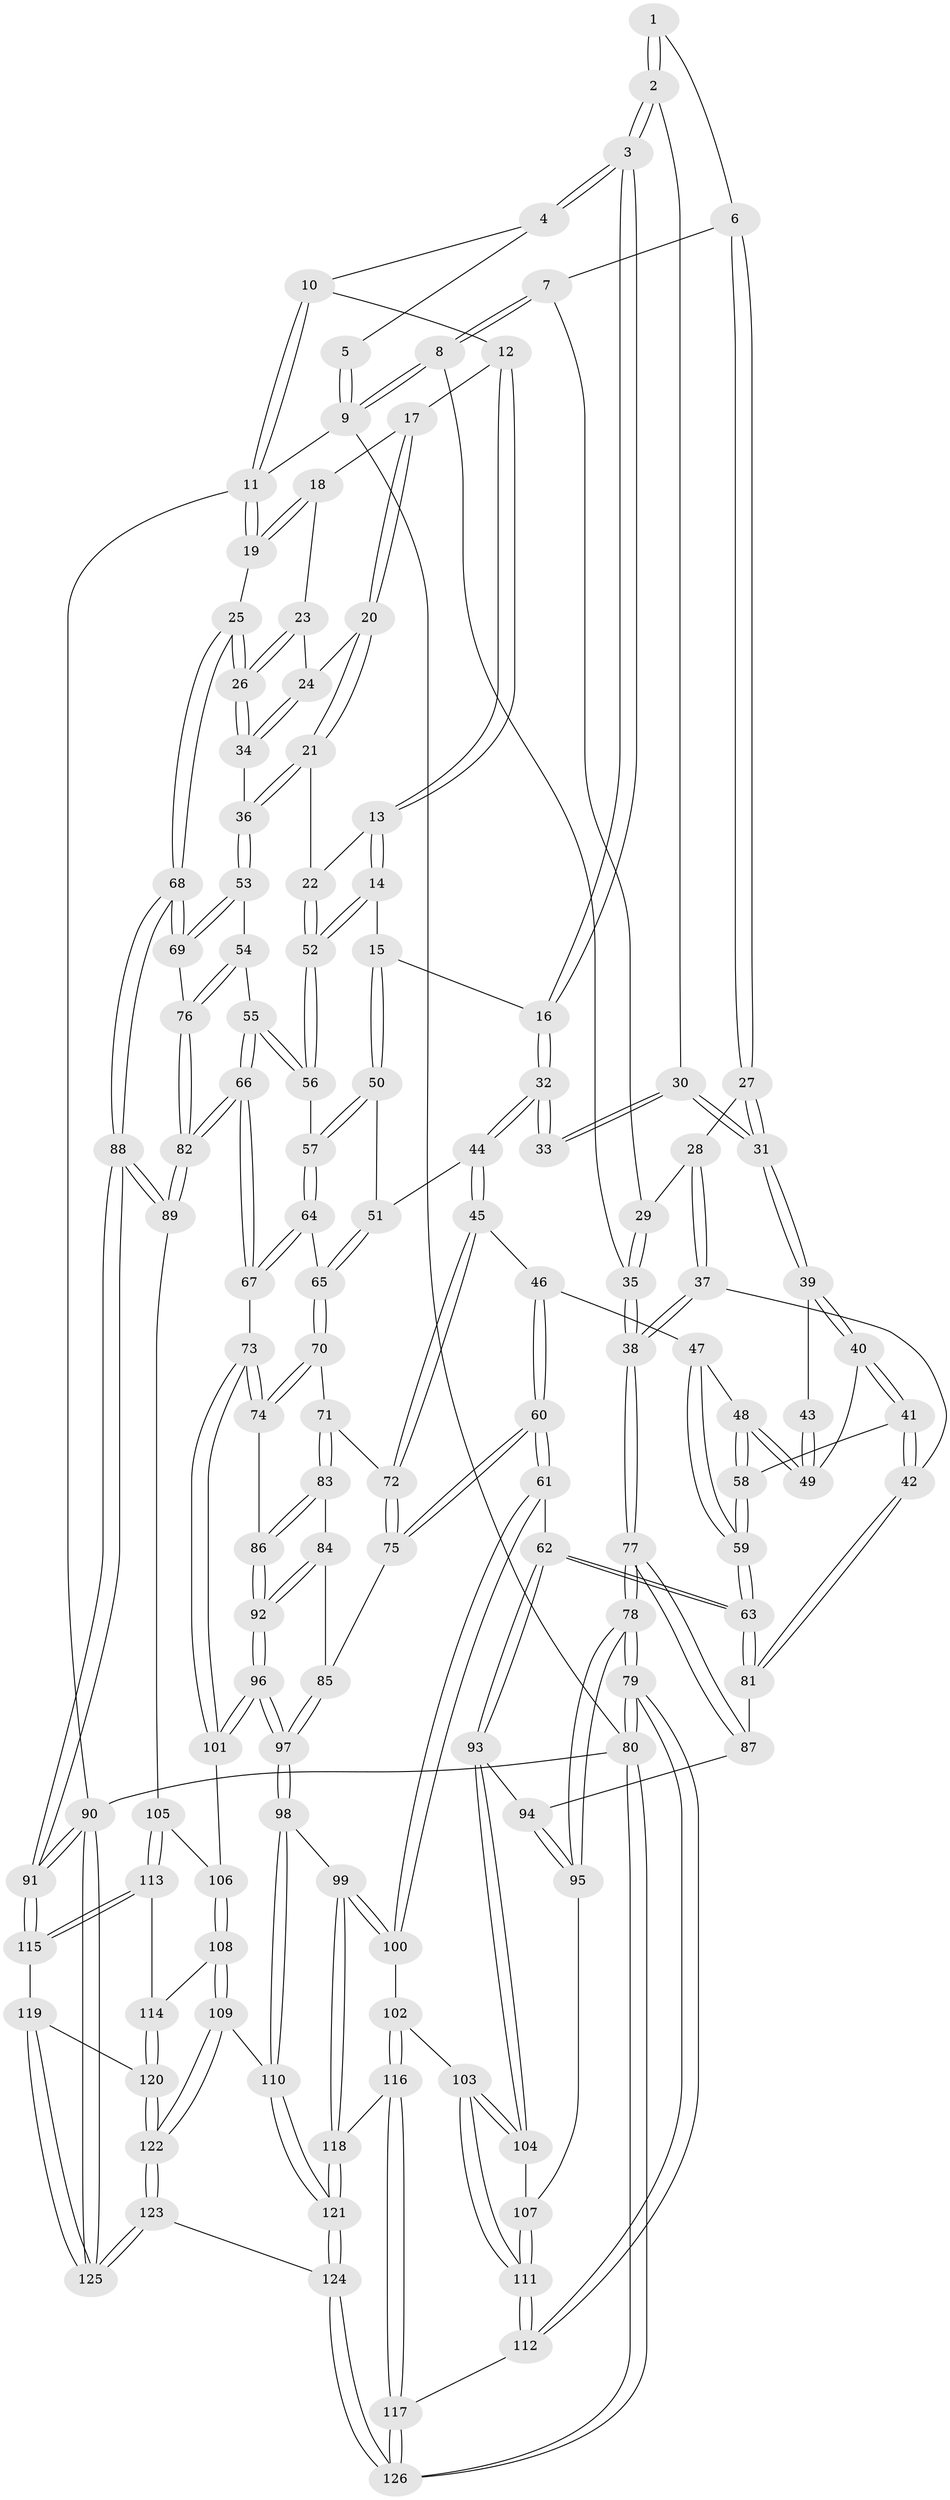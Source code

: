 // coarse degree distribution, {2: 0.1, 3: 0.7222222222222222, 5: 0.05555555555555555, 4: 0.12222222222222222}
// Generated by graph-tools (version 1.1) at 2025/54/03/04/25 22:54:10]
// undirected, 126 vertices, 312 edges
graph export_dot {
  node [color=gray90,style=filled];
  1 [pos="+0.1735453733552728+0"];
  2 [pos="+0.3076145457548698+0.10890947326277563"];
  3 [pos="+0.5002785731797534+0.03418473395991575"];
  4 [pos="+0.575431651309472+0"];
  5 [pos="+0.0671138246185686+0"];
  6 [pos="+0.13078088221791515+0.13456367823470516"];
  7 [pos="+0.03692046152490869+0.11413562488856738"];
  8 [pos="+0+0"];
  9 [pos="+0+0"];
  10 [pos="+0.7207311688867463+0"];
  11 [pos="+1+0"];
  12 [pos="+0.7728600718563938+0.021168690613470494"];
  13 [pos="+0.7484046115633676+0.0786850307249357"];
  14 [pos="+0.6727164898158572+0.22836836642016387"];
  15 [pos="+0.6066940731963256+0.2101647791887741"];
  16 [pos="+0.526680906305681+0.16418867480645674"];
  17 [pos="+0.7731060175026707+0.021568787597753693"];
  18 [pos="+0.9089272572049725+0.12261749915381796"];
  19 [pos="+1+0"];
  20 [pos="+0.8320785612379625+0.19480913626112645"];
  21 [pos="+0.8063471100460621+0.23795278096896538"];
  22 [pos="+0.7704150660759679+0.2465918931406782"];
  23 [pos="+0.9037969033919252+0.15642585247256174"];
  24 [pos="+0.8827167624249576+0.1840983376811354"];
  25 [pos="+1+0.22001055195551378"];
  26 [pos="+1+0.22215183632313276"];
  27 [pos="+0.15146516769938884+0.18336679093876404"];
  28 [pos="+0.08048378116336262+0.22595208721527177"];
  29 [pos="+0.05529985092567785+0.2044609639772698"];
  30 [pos="+0.29706910892792926+0.13189110133482956"];
  31 [pos="+0.2060066385014608+0.21078366237128174"];
  32 [pos="+0.44315908034796164+0.2937999943818051"];
  33 [pos="+0.3631935359691845+0.2429282789718837"];
  34 [pos="+0.9769889302292387+0.2692849331850962"];
  35 [pos="+0+0.044926693032060455"];
  36 [pos="+0.8905490674339415+0.32683981065535306"];
  37 [pos="+0.008039504860133755+0.3596273353715994"];
  38 [pos="+0+0.3468397214446967"];
  39 [pos="+0.20917958554934726+0.22454059499597032"];
  40 [pos="+0.21360426723083456+0.25682468110194023"];
  41 [pos="+0.07995640525775555+0.3728153985113509"];
  42 [pos="+0.04111985596204551+0.37621423131764087"];
  43 [pos="+0.3616306058918565+0.24324273942414165"];
  44 [pos="+0.44050638438420925+0.3144846332956604"];
  45 [pos="+0.4303904116220065+0.3374273480269426"];
  46 [pos="+0.2886494624309163+0.3218923057514093"];
  47 [pos="+0.2635410673608161+0.315992465956075"];
  48 [pos="+0.2453967098618171+0.2981148416272461"];
  49 [pos="+0.2404806712524489+0.28854089513634684"];
  50 [pos="+0.5916829107886172+0.3419488982346991"];
  51 [pos="+0.5831161881970149+0.3519904052733957"];
  52 [pos="+0.7137133558284037+0.26460889435537627"];
  53 [pos="+0.889502715535811+0.33119870783598326"];
  54 [pos="+0.7910808547249647+0.3949818673858108"];
  55 [pos="+0.764315348639018+0.4080095106910245"];
  56 [pos="+0.7124644064677365+0.314819153421662"];
  57 [pos="+0.6850206608841612+0.3317542752635582"];
  58 [pos="+0.17385710886235692+0.41021169453729844"];
  59 [pos="+0.2564082008079549+0.4861339499031587"];
  60 [pos="+0.33219062672923216+0.4901718051249025"];
  61 [pos="+0.2944159995045849+0.5107606174671783"];
  62 [pos="+0.26700404084607926+0.5036994589763887"];
  63 [pos="+0.26633446222299345+0.5029176925377111"];
  64 [pos="+0.6238401480586497+0.4081144401414436"];
  65 [pos="+0.5965372466897223+0.40205224267166323"];
  66 [pos="+0.7413732205502419+0.5274359378411617"];
  67 [pos="+0.7311239629183962+0.5281732638884608"];
  68 [pos="+1+0.4796284609448106"];
  69 [pos="+0.940321503292444+0.4350932694858284"];
  70 [pos="+0.5431019049522807+0.44371887979447716"];
  71 [pos="+0.5419847940444673+0.44385843222905924"];
  72 [pos="+0.42968162017648814+0.35440678134068543"];
  73 [pos="+0.7094804150637289+0.5365838792588694"];
  74 [pos="+0.5859420606877241+0.47827468670507134"];
  75 [pos="+0.3640625513096589+0.4748956007867437"];
  76 [pos="+0.9239962783640561+0.4482369910937435"];
  77 [pos="+0+0.6036522317865133"];
  78 [pos="+0+0.627993404001069"];
  79 [pos="+0+0.9710653162760263"];
  80 [pos="+0+1"];
  81 [pos="+0.07104782686504442+0.4821039454439133"];
  82 [pos="+0.8054948691904634+0.5724917728549506"];
  83 [pos="+0.5253512246709786+0.48054940274336067"];
  84 [pos="+0.45401890709282755+0.5053175680939636"];
  85 [pos="+0.3887167377650688+0.48988866737602205"];
  86 [pos="+0.5451390582683127+0.560539711086093"];
  87 [pos="+0.0705560039152761+0.49043199112703134"];
  88 [pos="+1+0.6614598699471094"];
  89 [pos="+0.8360041689379166+0.6230163370227861"];
  90 [pos="+1+1"];
  91 [pos="+1+0.807121908184989"];
  92 [pos="+0.5517394553403641+0.6170468771215412"];
  93 [pos="+0.1552389498526982+0.5926484304304672"];
  94 [pos="+0.07208349536842373+0.5111991999592185"];
  95 [pos="+0+0.631371861733119"];
  96 [pos="+0.5579327519277106+0.6337483450965979"];
  97 [pos="+0.5108119389444798+0.6945613962288625"];
  98 [pos="+0.48964102420517475+0.7374962577558928"];
  99 [pos="+0.4766372548382545+0.7384033924532858"];
  100 [pos="+0.340686336557123+0.688291358530786"];
  101 [pos="+0.5886752820458911+0.6211214986180933"];
  102 [pos="+0.3204873834953653+0.6990516634322037"];
  103 [pos="+0.20181512429635465+0.6891079189046351"];
  104 [pos="+0.15220330312875643+0.6007862524264457"];
  105 [pos="+0.8268689827330001+0.6486389065845601"];
  106 [pos="+0.700577710060111+0.7078517673820801"];
  107 [pos="+0.0490574268589065+0.6613680208880297"];
  108 [pos="+0.6426629890459504+0.81645655652934"];
  109 [pos="+0.6177994842472341+0.8289742703989125"];
  110 [pos="+0.5384602660284641+0.7949660568601824"];
  111 [pos="+0.1114239763264445+0.7962812524209785"];
  112 [pos="+0.10992962812134016+0.836208496642578"];
  113 [pos="+0.820155986374676+0.7885249160808839"];
  114 [pos="+0.8169042857803334+0.7933555814939608"];
  115 [pos="+1+0.8322768790530197"];
  116 [pos="+0.20861643392216164+0.891842612775936"];
  117 [pos="+0.19650656544846215+0.8998383148485959"];
  118 [pos="+0.3673828796569013+0.870668466580729"];
  119 [pos="+0.8521816182966115+0.9339155913594451"];
  120 [pos="+0.8223430967379489+0.9039777535025845"];
  121 [pos="+0.44719144805591965+1"];
  122 [pos="+0.6697446711823389+0.9541666033676629"];
  123 [pos="+0.6259713984964854+1"];
  124 [pos="+0.44410515726548005+1"];
  125 [pos="+0.9825925828044261+1"];
  126 [pos="+0.23075907659483033+1"];
  1 -- 2;
  1 -- 2;
  1 -- 6;
  2 -- 3;
  2 -- 3;
  2 -- 30;
  3 -- 4;
  3 -- 4;
  3 -- 16;
  3 -- 16;
  4 -- 5;
  4 -- 10;
  5 -- 9;
  5 -- 9;
  6 -- 7;
  6 -- 27;
  6 -- 27;
  7 -- 8;
  7 -- 8;
  7 -- 29;
  8 -- 9;
  8 -- 9;
  8 -- 35;
  9 -- 11;
  9 -- 80;
  10 -- 11;
  10 -- 11;
  10 -- 12;
  11 -- 19;
  11 -- 19;
  11 -- 90;
  12 -- 13;
  12 -- 13;
  12 -- 17;
  13 -- 14;
  13 -- 14;
  13 -- 22;
  14 -- 15;
  14 -- 52;
  14 -- 52;
  15 -- 16;
  15 -- 50;
  15 -- 50;
  16 -- 32;
  16 -- 32;
  17 -- 18;
  17 -- 20;
  17 -- 20;
  18 -- 19;
  18 -- 19;
  18 -- 23;
  19 -- 25;
  20 -- 21;
  20 -- 21;
  20 -- 24;
  21 -- 22;
  21 -- 36;
  21 -- 36;
  22 -- 52;
  22 -- 52;
  23 -- 24;
  23 -- 26;
  23 -- 26;
  24 -- 34;
  24 -- 34;
  25 -- 26;
  25 -- 26;
  25 -- 68;
  25 -- 68;
  26 -- 34;
  26 -- 34;
  27 -- 28;
  27 -- 31;
  27 -- 31;
  28 -- 29;
  28 -- 37;
  28 -- 37;
  29 -- 35;
  29 -- 35;
  30 -- 31;
  30 -- 31;
  30 -- 33;
  30 -- 33;
  31 -- 39;
  31 -- 39;
  32 -- 33;
  32 -- 33;
  32 -- 44;
  32 -- 44;
  34 -- 36;
  35 -- 38;
  35 -- 38;
  36 -- 53;
  36 -- 53;
  37 -- 38;
  37 -- 38;
  37 -- 42;
  38 -- 77;
  38 -- 77;
  39 -- 40;
  39 -- 40;
  39 -- 43;
  40 -- 41;
  40 -- 41;
  40 -- 49;
  41 -- 42;
  41 -- 42;
  41 -- 58;
  42 -- 81;
  42 -- 81;
  43 -- 49;
  43 -- 49;
  44 -- 45;
  44 -- 45;
  44 -- 51;
  45 -- 46;
  45 -- 72;
  45 -- 72;
  46 -- 47;
  46 -- 60;
  46 -- 60;
  47 -- 48;
  47 -- 59;
  47 -- 59;
  48 -- 49;
  48 -- 49;
  48 -- 58;
  48 -- 58;
  50 -- 51;
  50 -- 57;
  50 -- 57;
  51 -- 65;
  51 -- 65;
  52 -- 56;
  52 -- 56;
  53 -- 54;
  53 -- 69;
  53 -- 69;
  54 -- 55;
  54 -- 76;
  54 -- 76;
  55 -- 56;
  55 -- 56;
  55 -- 66;
  55 -- 66;
  56 -- 57;
  57 -- 64;
  57 -- 64;
  58 -- 59;
  58 -- 59;
  59 -- 63;
  59 -- 63;
  60 -- 61;
  60 -- 61;
  60 -- 75;
  60 -- 75;
  61 -- 62;
  61 -- 100;
  61 -- 100;
  62 -- 63;
  62 -- 63;
  62 -- 93;
  62 -- 93;
  63 -- 81;
  63 -- 81;
  64 -- 65;
  64 -- 67;
  64 -- 67;
  65 -- 70;
  65 -- 70;
  66 -- 67;
  66 -- 67;
  66 -- 82;
  66 -- 82;
  67 -- 73;
  68 -- 69;
  68 -- 69;
  68 -- 88;
  68 -- 88;
  69 -- 76;
  70 -- 71;
  70 -- 74;
  70 -- 74;
  71 -- 72;
  71 -- 83;
  71 -- 83;
  72 -- 75;
  72 -- 75;
  73 -- 74;
  73 -- 74;
  73 -- 101;
  73 -- 101;
  74 -- 86;
  75 -- 85;
  76 -- 82;
  76 -- 82;
  77 -- 78;
  77 -- 78;
  77 -- 87;
  77 -- 87;
  78 -- 79;
  78 -- 79;
  78 -- 95;
  78 -- 95;
  79 -- 80;
  79 -- 80;
  79 -- 112;
  79 -- 112;
  80 -- 126;
  80 -- 126;
  80 -- 90;
  81 -- 87;
  82 -- 89;
  82 -- 89;
  83 -- 84;
  83 -- 86;
  83 -- 86;
  84 -- 85;
  84 -- 92;
  84 -- 92;
  85 -- 97;
  85 -- 97;
  86 -- 92;
  86 -- 92;
  87 -- 94;
  88 -- 89;
  88 -- 89;
  88 -- 91;
  88 -- 91;
  89 -- 105;
  90 -- 91;
  90 -- 91;
  90 -- 125;
  90 -- 125;
  91 -- 115;
  91 -- 115;
  92 -- 96;
  92 -- 96;
  93 -- 94;
  93 -- 104;
  93 -- 104;
  94 -- 95;
  94 -- 95;
  95 -- 107;
  96 -- 97;
  96 -- 97;
  96 -- 101;
  96 -- 101;
  97 -- 98;
  97 -- 98;
  98 -- 99;
  98 -- 110;
  98 -- 110;
  99 -- 100;
  99 -- 100;
  99 -- 118;
  99 -- 118;
  100 -- 102;
  101 -- 106;
  102 -- 103;
  102 -- 116;
  102 -- 116;
  103 -- 104;
  103 -- 104;
  103 -- 111;
  103 -- 111;
  104 -- 107;
  105 -- 106;
  105 -- 113;
  105 -- 113;
  106 -- 108;
  106 -- 108;
  107 -- 111;
  107 -- 111;
  108 -- 109;
  108 -- 109;
  108 -- 114;
  109 -- 110;
  109 -- 122;
  109 -- 122;
  110 -- 121;
  110 -- 121;
  111 -- 112;
  111 -- 112;
  112 -- 117;
  113 -- 114;
  113 -- 115;
  113 -- 115;
  114 -- 120;
  114 -- 120;
  115 -- 119;
  116 -- 117;
  116 -- 117;
  116 -- 118;
  117 -- 126;
  117 -- 126;
  118 -- 121;
  118 -- 121;
  119 -- 120;
  119 -- 125;
  119 -- 125;
  120 -- 122;
  120 -- 122;
  121 -- 124;
  121 -- 124;
  122 -- 123;
  122 -- 123;
  123 -- 124;
  123 -- 125;
  123 -- 125;
  124 -- 126;
  124 -- 126;
}
